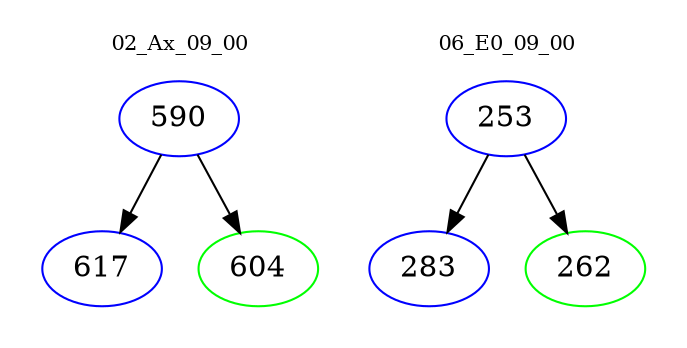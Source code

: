 digraph{
subgraph cluster_0 {
color = white
label = "02_Ax_09_00";
fontsize=10;
T0_590 [label="590", color="blue"]
T0_590 -> T0_617 [color="black"]
T0_617 [label="617", color="blue"]
T0_590 -> T0_604 [color="black"]
T0_604 [label="604", color="green"]
}
subgraph cluster_1 {
color = white
label = "06_E0_09_00";
fontsize=10;
T1_253 [label="253", color="blue"]
T1_253 -> T1_283 [color="black"]
T1_283 [label="283", color="blue"]
T1_253 -> T1_262 [color="black"]
T1_262 [label="262", color="green"]
}
}
